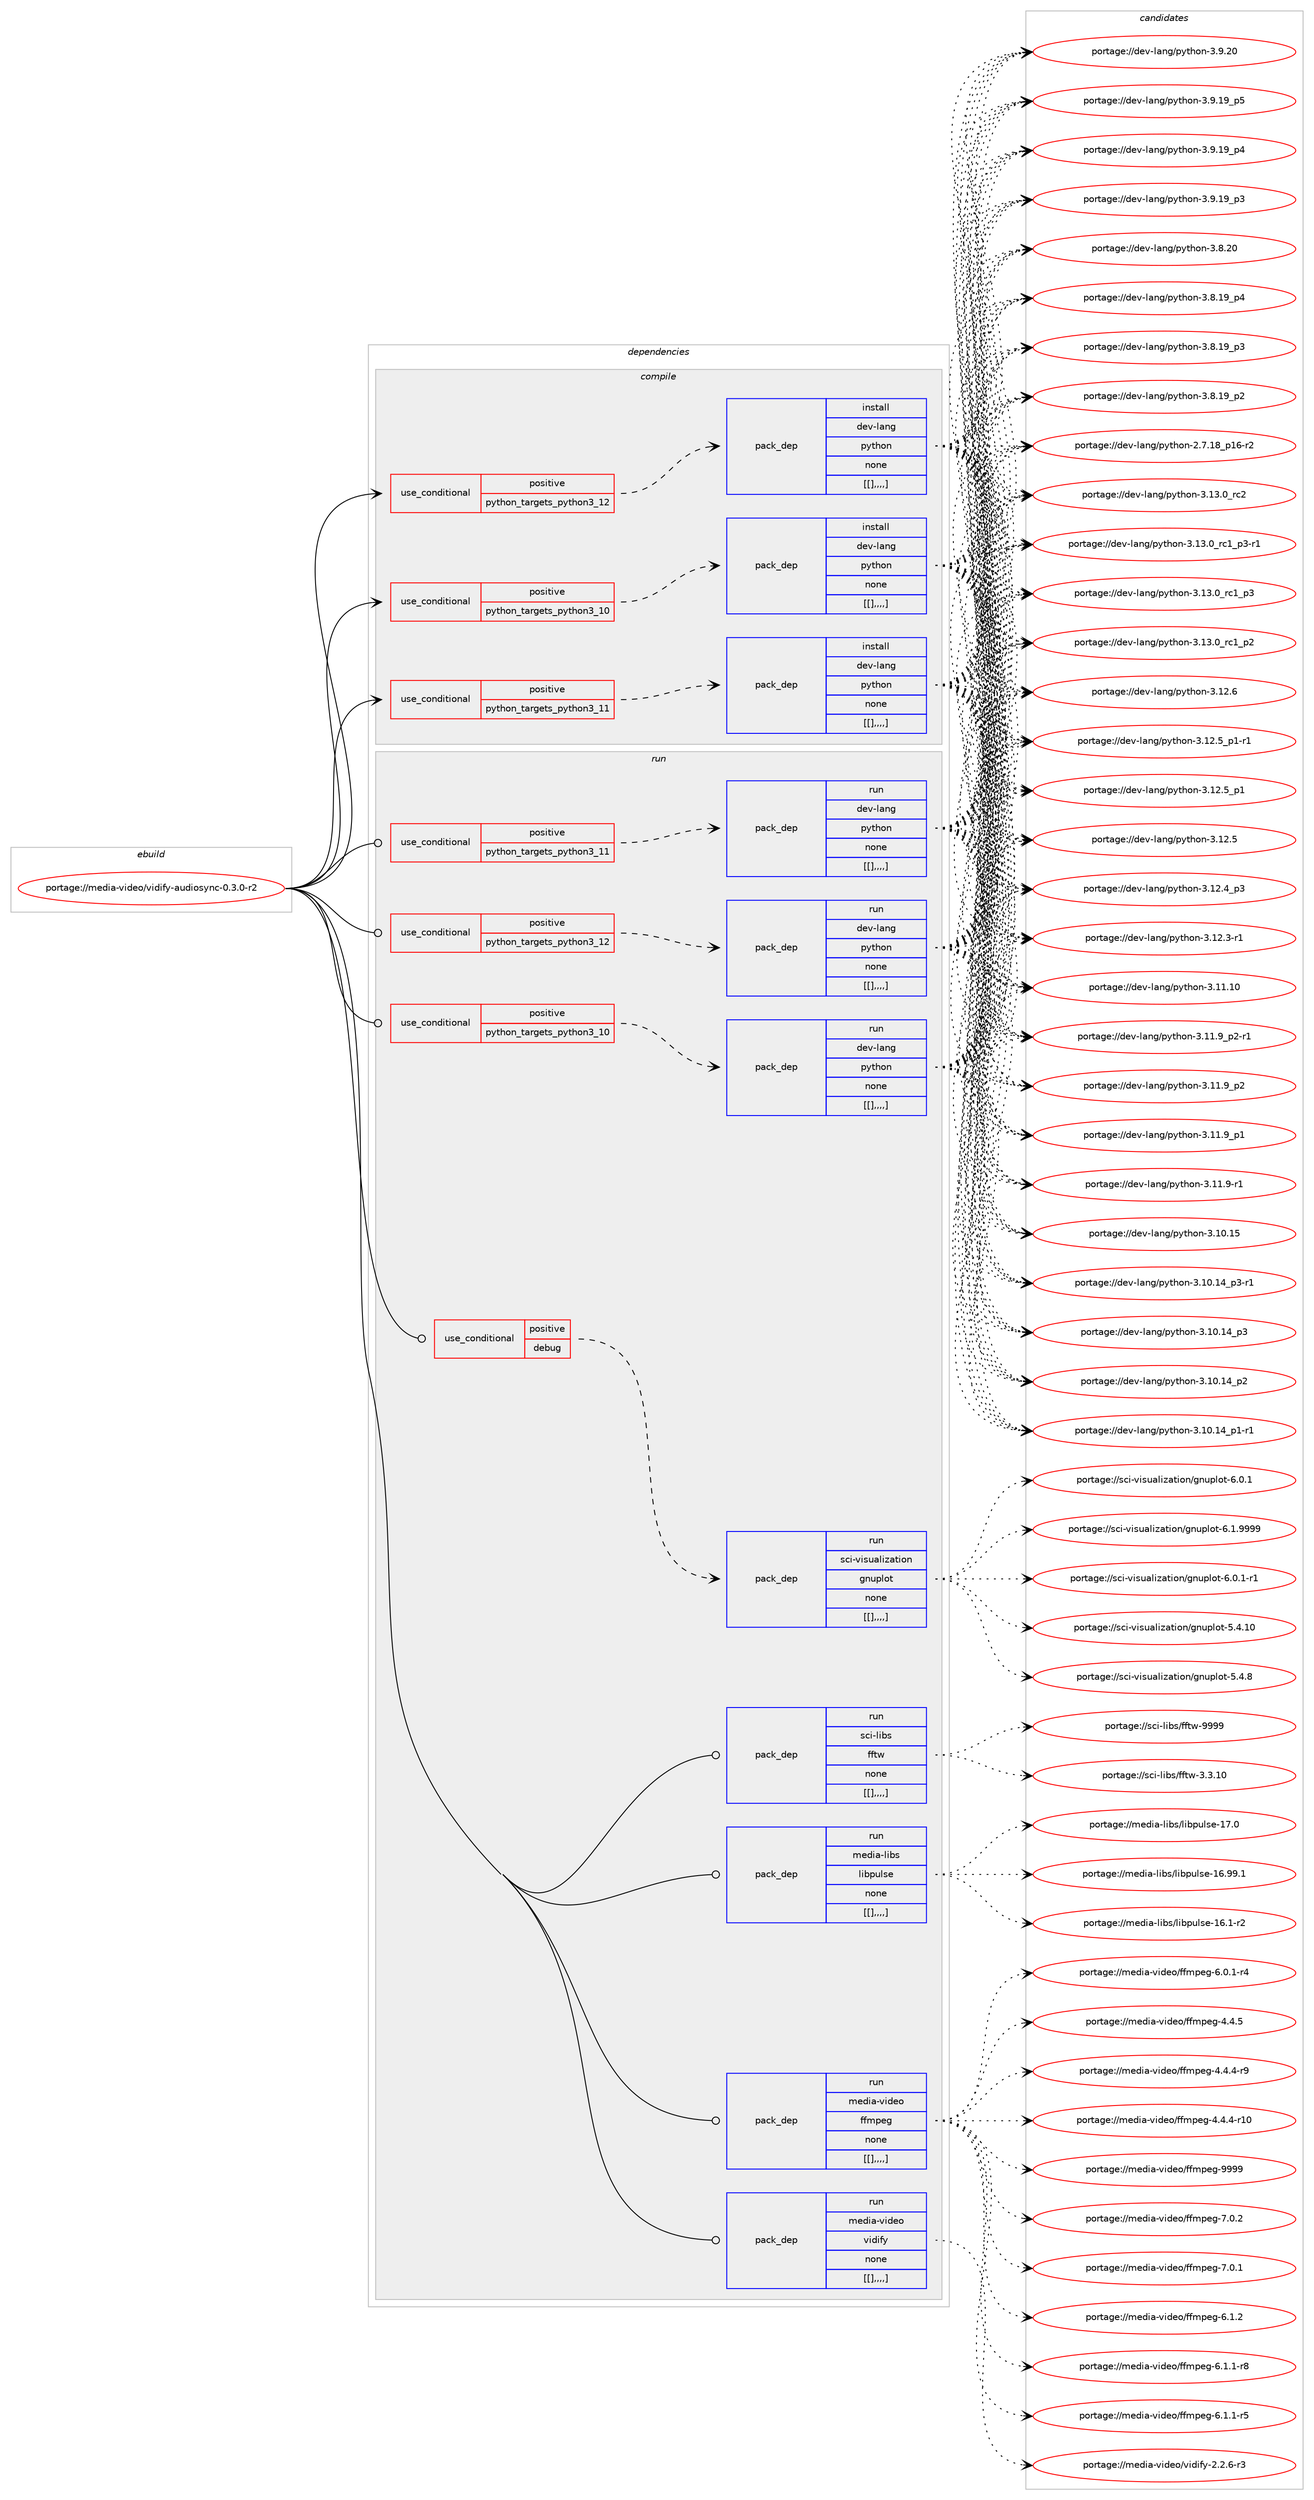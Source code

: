 digraph prolog {

# *************
# Graph options
# *************

newrank=true;
concentrate=true;
compound=true;
graph [rankdir=LR,fontname=Helvetica,fontsize=10,ranksep=1.5];#, ranksep=2.5, nodesep=0.2];
edge  [arrowhead=vee];
node  [fontname=Helvetica,fontsize=10];

# **********
# The ebuild
# **********

subgraph cluster_leftcol {
color=gray;
label=<<i>ebuild</i>>;
id [label="portage://media-video/vidify-audiosync-0.3.0-r2", color=red, width=4, href="../media-video/vidify-audiosync-0.3.0-r2.svg"];
}

# ****************
# The dependencies
# ****************

subgraph cluster_midcol {
color=gray;
label=<<i>dependencies</i>>;
subgraph cluster_compile {
fillcolor="#eeeeee";
style=filled;
label=<<i>compile</i>>;
subgraph cond90355 {
dependency352653 [label=<<TABLE BORDER="0" CELLBORDER="1" CELLSPACING="0" CELLPADDING="4"><TR><TD ROWSPAN="3" CELLPADDING="10">use_conditional</TD></TR><TR><TD>positive</TD></TR><TR><TD>python_targets_python3_10</TD></TR></TABLE>>, shape=none, color=red];
subgraph pack259598 {
dependency352654 [label=<<TABLE BORDER="0" CELLBORDER="1" CELLSPACING="0" CELLPADDING="4" WIDTH="220"><TR><TD ROWSPAN="6" CELLPADDING="30">pack_dep</TD></TR><TR><TD WIDTH="110">install</TD></TR><TR><TD>dev-lang</TD></TR><TR><TD>python</TD></TR><TR><TD>none</TD></TR><TR><TD>[[],,,,]</TD></TR></TABLE>>, shape=none, color=blue];
}
dependency352653:e -> dependency352654:w [weight=20,style="dashed",arrowhead="vee"];
}
id:e -> dependency352653:w [weight=20,style="solid",arrowhead="vee"];
subgraph cond90356 {
dependency352655 [label=<<TABLE BORDER="0" CELLBORDER="1" CELLSPACING="0" CELLPADDING="4"><TR><TD ROWSPAN="3" CELLPADDING="10">use_conditional</TD></TR><TR><TD>positive</TD></TR><TR><TD>python_targets_python3_11</TD></TR></TABLE>>, shape=none, color=red];
subgraph pack259599 {
dependency352656 [label=<<TABLE BORDER="0" CELLBORDER="1" CELLSPACING="0" CELLPADDING="4" WIDTH="220"><TR><TD ROWSPAN="6" CELLPADDING="30">pack_dep</TD></TR><TR><TD WIDTH="110">install</TD></TR><TR><TD>dev-lang</TD></TR><TR><TD>python</TD></TR><TR><TD>none</TD></TR><TR><TD>[[],,,,]</TD></TR></TABLE>>, shape=none, color=blue];
}
dependency352655:e -> dependency352656:w [weight=20,style="dashed",arrowhead="vee"];
}
id:e -> dependency352655:w [weight=20,style="solid",arrowhead="vee"];
subgraph cond90357 {
dependency352657 [label=<<TABLE BORDER="0" CELLBORDER="1" CELLSPACING="0" CELLPADDING="4"><TR><TD ROWSPAN="3" CELLPADDING="10">use_conditional</TD></TR><TR><TD>positive</TD></TR><TR><TD>python_targets_python3_12</TD></TR></TABLE>>, shape=none, color=red];
subgraph pack259600 {
dependency352658 [label=<<TABLE BORDER="0" CELLBORDER="1" CELLSPACING="0" CELLPADDING="4" WIDTH="220"><TR><TD ROWSPAN="6" CELLPADDING="30">pack_dep</TD></TR><TR><TD WIDTH="110">install</TD></TR><TR><TD>dev-lang</TD></TR><TR><TD>python</TD></TR><TR><TD>none</TD></TR><TR><TD>[[],,,,]</TD></TR></TABLE>>, shape=none, color=blue];
}
dependency352657:e -> dependency352658:w [weight=20,style="dashed",arrowhead="vee"];
}
id:e -> dependency352657:w [weight=20,style="solid",arrowhead="vee"];
}
subgraph cluster_compileandrun {
fillcolor="#eeeeee";
style=filled;
label=<<i>compile and run</i>>;
}
subgraph cluster_run {
fillcolor="#eeeeee";
style=filled;
label=<<i>run</i>>;
subgraph cond90358 {
dependency352659 [label=<<TABLE BORDER="0" CELLBORDER="1" CELLSPACING="0" CELLPADDING="4"><TR><TD ROWSPAN="3" CELLPADDING="10">use_conditional</TD></TR><TR><TD>positive</TD></TR><TR><TD>debug</TD></TR></TABLE>>, shape=none, color=red];
subgraph pack259601 {
dependency352660 [label=<<TABLE BORDER="0" CELLBORDER="1" CELLSPACING="0" CELLPADDING="4" WIDTH="220"><TR><TD ROWSPAN="6" CELLPADDING="30">pack_dep</TD></TR><TR><TD WIDTH="110">run</TD></TR><TR><TD>sci-visualization</TD></TR><TR><TD>gnuplot</TD></TR><TR><TD>none</TD></TR><TR><TD>[[],,,,]</TD></TR></TABLE>>, shape=none, color=blue];
}
dependency352659:e -> dependency352660:w [weight=20,style="dashed",arrowhead="vee"];
}
id:e -> dependency352659:w [weight=20,style="solid",arrowhead="odot"];
subgraph cond90359 {
dependency352661 [label=<<TABLE BORDER="0" CELLBORDER="1" CELLSPACING="0" CELLPADDING="4"><TR><TD ROWSPAN="3" CELLPADDING="10">use_conditional</TD></TR><TR><TD>positive</TD></TR><TR><TD>python_targets_python3_10</TD></TR></TABLE>>, shape=none, color=red];
subgraph pack259602 {
dependency352662 [label=<<TABLE BORDER="0" CELLBORDER="1" CELLSPACING="0" CELLPADDING="4" WIDTH="220"><TR><TD ROWSPAN="6" CELLPADDING="30">pack_dep</TD></TR><TR><TD WIDTH="110">run</TD></TR><TR><TD>dev-lang</TD></TR><TR><TD>python</TD></TR><TR><TD>none</TD></TR><TR><TD>[[],,,,]</TD></TR></TABLE>>, shape=none, color=blue];
}
dependency352661:e -> dependency352662:w [weight=20,style="dashed",arrowhead="vee"];
}
id:e -> dependency352661:w [weight=20,style="solid",arrowhead="odot"];
subgraph cond90360 {
dependency352663 [label=<<TABLE BORDER="0" CELLBORDER="1" CELLSPACING="0" CELLPADDING="4"><TR><TD ROWSPAN="3" CELLPADDING="10">use_conditional</TD></TR><TR><TD>positive</TD></TR><TR><TD>python_targets_python3_11</TD></TR></TABLE>>, shape=none, color=red];
subgraph pack259603 {
dependency352664 [label=<<TABLE BORDER="0" CELLBORDER="1" CELLSPACING="0" CELLPADDING="4" WIDTH="220"><TR><TD ROWSPAN="6" CELLPADDING="30">pack_dep</TD></TR><TR><TD WIDTH="110">run</TD></TR><TR><TD>dev-lang</TD></TR><TR><TD>python</TD></TR><TR><TD>none</TD></TR><TR><TD>[[],,,,]</TD></TR></TABLE>>, shape=none, color=blue];
}
dependency352663:e -> dependency352664:w [weight=20,style="dashed",arrowhead="vee"];
}
id:e -> dependency352663:w [weight=20,style="solid",arrowhead="odot"];
subgraph cond90361 {
dependency352665 [label=<<TABLE BORDER="0" CELLBORDER="1" CELLSPACING="0" CELLPADDING="4"><TR><TD ROWSPAN="3" CELLPADDING="10">use_conditional</TD></TR><TR><TD>positive</TD></TR><TR><TD>python_targets_python3_12</TD></TR></TABLE>>, shape=none, color=red];
subgraph pack259604 {
dependency352666 [label=<<TABLE BORDER="0" CELLBORDER="1" CELLSPACING="0" CELLPADDING="4" WIDTH="220"><TR><TD ROWSPAN="6" CELLPADDING="30">pack_dep</TD></TR><TR><TD WIDTH="110">run</TD></TR><TR><TD>dev-lang</TD></TR><TR><TD>python</TD></TR><TR><TD>none</TD></TR><TR><TD>[[],,,,]</TD></TR></TABLE>>, shape=none, color=blue];
}
dependency352665:e -> dependency352666:w [weight=20,style="dashed",arrowhead="vee"];
}
id:e -> dependency352665:w [weight=20,style="solid",arrowhead="odot"];
subgraph pack259605 {
dependency352667 [label=<<TABLE BORDER="0" CELLBORDER="1" CELLSPACING="0" CELLPADDING="4" WIDTH="220"><TR><TD ROWSPAN="6" CELLPADDING="30">pack_dep</TD></TR><TR><TD WIDTH="110">run</TD></TR><TR><TD>media-libs</TD></TR><TR><TD>libpulse</TD></TR><TR><TD>none</TD></TR><TR><TD>[[],,,,]</TD></TR></TABLE>>, shape=none, color=blue];
}
id:e -> dependency352667:w [weight=20,style="solid",arrowhead="odot"];
subgraph pack259606 {
dependency352668 [label=<<TABLE BORDER="0" CELLBORDER="1" CELLSPACING="0" CELLPADDING="4" WIDTH="220"><TR><TD ROWSPAN="6" CELLPADDING="30">pack_dep</TD></TR><TR><TD WIDTH="110">run</TD></TR><TR><TD>media-video</TD></TR><TR><TD>ffmpeg</TD></TR><TR><TD>none</TD></TR><TR><TD>[[],,,,]</TD></TR></TABLE>>, shape=none, color=blue];
}
id:e -> dependency352668:w [weight=20,style="solid",arrowhead="odot"];
subgraph pack259607 {
dependency352669 [label=<<TABLE BORDER="0" CELLBORDER="1" CELLSPACING="0" CELLPADDING="4" WIDTH="220"><TR><TD ROWSPAN="6" CELLPADDING="30">pack_dep</TD></TR><TR><TD WIDTH="110">run</TD></TR><TR><TD>media-video</TD></TR><TR><TD>vidify</TD></TR><TR><TD>none</TD></TR><TR><TD>[[],,,,]</TD></TR></TABLE>>, shape=none, color=blue];
}
id:e -> dependency352669:w [weight=20,style="solid",arrowhead="odot"];
subgraph pack259608 {
dependency352670 [label=<<TABLE BORDER="0" CELLBORDER="1" CELLSPACING="0" CELLPADDING="4" WIDTH="220"><TR><TD ROWSPAN="6" CELLPADDING="30">pack_dep</TD></TR><TR><TD WIDTH="110">run</TD></TR><TR><TD>sci-libs</TD></TR><TR><TD>fftw</TD></TR><TR><TD>none</TD></TR><TR><TD>[[],,,,]</TD></TR></TABLE>>, shape=none, color=blue];
}
id:e -> dependency352670:w [weight=20,style="solid",arrowhead="odot"];
}
}

# **************
# The candidates
# **************

subgraph cluster_choices {
rank=same;
color=gray;
label=<<i>candidates</i>>;

subgraph choice259598 {
color=black;
nodesep=1;
choice10010111845108971101034711212111610411111045514649514648951149950 [label="portage://dev-lang/python-3.13.0_rc2", color=red, width=4,href="../dev-lang/python-3.13.0_rc2.svg"];
choice1001011184510897110103471121211161041111104551464951464895114994995112514511449 [label="portage://dev-lang/python-3.13.0_rc1_p3-r1", color=red, width=4,href="../dev-lang/python-3.13.0_rc1_p3-r1.svg"];
choice100101118451089711010347112121116104111110455146495146489511499499511251 [label="portage://dev-lang/python-3.13.0_rc1_p3", color=red, width=4,href="../dev-lang/python-3.13.0_rc1_p3.svg"];
choice100101118451089711010347112121116104111110455146495146489511499499511250 [label="portage://dev-lang/python-3.13.0_rc1_p2", color=red, width=4,href="../dev-lang/python-3.13.0_rc1_p2.svg"];
choice10010111845108971101034711212111610411111045514649504654 [label="portage://dev-lang/python-3.12.6", color=red, width=4,href="../dev-lang/python-3.12.6.svg"];
choice1001011184510897110103471121211161041111104551464950465395112494511449 [label="portage://dev-lang/python-3.12.5_p1-r1", color=red, width=4,href="../dev-lang/python-3.12.5_p1-r1.svg"];
choice100101118451089711010347112121116104111110455146495046539511249 [label="portage://dev-lang/python-3.12.5_p1", color=red, width=4,href="../dev-lang/python-3.12.5_p1.svg"];
choice10010111845108971101034711212111610411111045514649504653 [label="portage://dev-lang/python-3.12.5", color=red, width=4,href="../dev-lang/python-3.12.5.svg"];
choice100101118451089711010347112121116104111110455146495046529511251 [label="portage://dev-lang/python-3.12.4_p3", color=red, width=4,href="../dev-lang/python-3.12.4_p3.svg"];
choice100101118451089711010347112121116104111110455146495046514511449 [label="portage://dev-lang/python-3.12.3-r1", color=red, width=4,href="../dev-lang/python-3.12.3-r1.svg"];
choice1001011184510897110103471121211161041111104551464949464948 [label="portage://dev-lang/python-3.11.10", color=red, width=4,href="../dev-lang/python-3.11.10.svg"];
choice1001011184510897110103471121211161041111104551464949465795112504511449 [label="portage://dev-lang/python-3.11.9_p2-r1", color=red, width=4,href="../dev-lang/python-3.11.9_p2-r1.svg"];
choice100101118451089711010347112121116104111110455146494946579511250 [label="portage://dev-lang/python-3.11.9_p2", color=red, width=4,href="../dev-lang/python-3.11.9_p2.svg"];
choice100101118451089711010347112121116104111110455146494946579511249 [label="portage://dev-lang/python-3.11.9_p1", color=red, width=4,href="../dev-lang/python-3.11.9_p1.svg"];
choice100101118451089711010347112121116104111110455146494946574511449 [label="portage://dev-lang/python-3.11.9-r1", color=red, width=4,href="../dev-lang/python-3.11.9-r1.svg"];
choice1001011184510897110103471121211161041111104551464948464953 [label="portage://dev-lang/python-3.10.15", color=red, width=4,href="../dev-lang/python-3.10.15.svg"];
choice100101118451089711010347112121116104111110455146494846495295112514511449 [label="portage://dev-lang/python-3.10.14_p3-r1", color=red, width=4,href="../dev-lang/python-3.10.14_p3-r1.svg"];
choice10010111845108971101034711212111610411111045514649484649529511251 [label="portage://dev-lang/python-3.10.14_p3", color=red, width=4,href="../dev-lang/python-3.10.14_p3.svg"];
choice10010111845108971101034711212111610411111045514649484649529511250 [label="portage://dev-lang/python-3.10.14_p2", color=red, width=4,href="../dev-lang/python-3.10.14_p2.svg"];
choice100101118451089711010347112121116104111110455146494846495295112494511449 [label="portage://dev-lang/python-3.10.14_p1-r1", color=red, width=4,href="../dev-lang/python-3.10.14_p1-r1.svg"];
choice10010111845108971101034711212111610411111045514657465048 [label="portage://dev-lang/python-3.9.20", color=red, width=4,href="../dev-lang/python-3.9.20.svg"];
choice100101118451089711010347112121116104111110455146574649579511253 [label="portage://dev-lang/python-3.9.19_p5", color=red, width=4,href="../dev-lang/python-3.9.19_p5.svg"];
choice100101118451089711010347112121116104111110455146574649579511252 [label="portage://dev-lang/python-3.9.19_p4", color=red, width=4,href="../dev-lang/python-3.9.19_p4.svg"];
choice100101118451089711010347112121116104111110455146574649579511251 [label="portage://dev-lang/python-3.9.19_p3", color=red, width=4,href="../dev-lang/python-3.9.19_p3.svg"];
choice10010111845108971101034711212111610411111045514656465048 [label="portage://dev-lang/python-3.8.20", color=red, width=4,href="../dev-lang/python-3.8.20.svg"];
choice100101118451089711010347112121116104111110455146564649579511252 [label="portage://dev-lang/python-3.8.19_p4", color=red, width=4,href="../dev-lang/python-3.8.19_p4.svg"];
choice100101118451089711010347112121116104111110455146564649579511251 [label="portage://dev-lang/python-3.8.19_p3", color=red, width=4,href="../dev-lang/python-3.8.19_p3.svg"];
choice100101118451089711010347112121116104111110455146564649579511250 [label="portage://dev-lang/python-3.8.19_p2", color=red, width=4,href="../dev-lang/python-3.8.19_p2.svg"];
choice100101118451089711010347112121116104111110455046554649569511249544511450 [label="portage://dev-lang/python-2.7.18_p16-r2", color=red, width=4,href="../dev-lang/python-2.7.18_p16-r2.svg"];
dependency352654:e -> choice10010111845108971101034711212111610411111045514649514648951149950:w [style=dotted,weight="100"];
dependency352654:e -> choice1001011184510897110103471121211161041111104551464951464895114994995112514511449:w [style=dotted,weight="100"];
dependency352654:e -> choice100101118451089711010347112121116104111110455146495146489511499499511251:w [style=dotted,weight="100"];
dependency352654:e -> choice100101118451089711010347112121116104111110455146495146489511499499511250:w [style=dotted,weight="100"];
dependency352654:e -> choice10010111845108971101034711212111610411111045514649504654:w [style=dotted,weight="100"];
dependency352654:e -> choice1001011184510897110103471121211161041111104551464950465395112494511449:w [style=dotted,weight="100"];
dependency352654:e -> choice100101118451089711010347112121116104111110455146495046539511249:w [style=dotted,weight="100"];
dependency352654:e -> choice10010111845108971101034711212111610411111045514649504653:w [style=dotted,weight="100"];
dependency352654:e -> choice100101118451089711010347112121116104111110455146495046529511251:w [style=dotted,weight="100"];
dependency352654:e -> choice100101118451089711010347112121116104111110455146495046514511449:w [style=dotted,weight="100"];
dependency352654:e -> choice1001011184510897110103471121211161041111104551464949464948:w [style=dotted,weight="100"];
dependency352654:e -> choice1001011184510897110103471121211161041111104551464949465795112504511449:w [style=dotted,weight="100"];
dependency352654:e -> choice100101118451089711010347112121116104111110455146494946579511250:w [style=dotted,weight="100"];
dependency352654:e -> choice100101118451089711010347112121116104111110455146494946579511249:w [style=dotted,weight="100"];
dependency352654:e -> choice100101118451089711010347112121116104111110455146494946574511449:w [style=dotted,weight="100"];
dependency352654:e -> choice1001011184510897110103471121211161041111104551464948464953:w [style=dotted,weight="100"];
dependency352654:e -> choice100101118451089711010347112121116104111110455146494846495295112514511449:w [style=dotted,weight="100"];
dependency352654:e -> choice10010111845108971101034711212111610411111045514649484649529511251:w [style=dotted,weight="100"];
dependency352654:e -> choice10010111845108971101034711212111610411111045514649484649529511250:w [style=dotted,weight="100"];
dependency352654:e -> choice100101118451089711010347112121116104111110455146494846495295112494511449:w [style=dotted,weight="100"];
dependency352654:e -> choice10010111845108971101034711212111610411111045514657465048:w [style=dotted,weight="100"];
dependency352654:e -> choice100101118451089711010347112121116104111110455146574649579511253:w [style=dotted,weight="100"];
dependency352654:e -> choice100101118451089711010347112121116104111110455146574649579511252:w [style=dotted,weight="100"];
dependency352654:e -> choice100101118451089711010347112121116104111110455146574649579511251:w [style=dotted,weight="100"];
dependency352654:e -> choice10010111845108971101034711212111610411111045514656465048:w [style=dotted,weight="100"];
dependency352654:e -> choice100101118451089711010347112121116104111110455146564649579511252:w [style=dotted,weight="100"];
dependency352654:e -> choice100101118451089711010347112121116104111110455146564649579511251:w [style=dotted,weight="100"];
dependency352654:e -> choice100101118451089711010347112121116104111110455146564649579511250:w [style=dotted,weight="100"];
dependency352654:e -> choice100101118451089711010347112121116104111110455046554649569511249544511450:w [style=dotted,weight="100"];
}
subgraph choice259599 {
color=black;
nodesep=1;
choice10010111845108971101034711212111610411111045514649514648951149950 [label="portage://dev-lang/python-3.13.0_rc2", color=red, width=4,href="../dev-lang/python-3.13.0_rc2.svg"];
choice1001011184510897110103471121211161041111104551464951464895114994995112514511449 [label="portage://dev-lang/python-3.13.0_rc1_p3-r1", color=red, width=4,href="../dev-lang/python-3.13.0_rc1_p3-r1.svg"];
choice100101118451089711010347112121116104111110455146495146489511499499511251 [label="portage://dev-lang/python-3.13.0_rc1_p3", color=red, width=4,href="../dev-lang/python-3.13.0_rc1_p3.svg"];
choice100101118451089711010347112121116104111110455146495146489511499499511250 [label="portage://dev-lang/python-3.13.0_rc1_p2", color=red, width=4,href="../dev-lang/python-3.13.0_rc1_p2.svg"];
choice10010111845108971101034711212111610411111045514649504654 [label="portage://dev-lang/python-3.12.6", color=red, width=4,href="../dev-lang/python-3.12.6.svg"];
choice1001011184510897110103471121211161041111104551464950465395112494511449 [label="portage://dev-lang/python-3.12.5_p1-r1", color=red, width=4,href="../dev-lang/python-3.12.5_p1-r1.svg"];
choice100101118451089711010347112121116104111110455146495046539511249 [label="portage://dev-lang/python-3.12.5_p1", color=red, width=4,href="../dev-lang/python-3.12.5_p1.svg"];
choice10010111845108971101034711212111610411111045514649504653 [label="portage://dev-lang/python-3.12.5", color=red, width=4,href="../dev-lang/python-3.12.5.svg"];
choice100101118451089711010347112121116104111110455146495046529511251 [label="portage://dev-lang/python-3.12.4_p3", color=red, width=4,href="../dev-lang/python-3.12.4_p3.svg"];
choice100101118451089711010347112121116104111110455146495046514511449 [label="portage://dev-lang/python-3.12.3-r1", color=red, width=4,href="../dev-lang/python-3.12.3-r1.svg"];
choice1001011184510897110103471121211161041111104551464949464948 [label="portage://dev-lang/python-3.11.10", color=red, width=4,href="../dev-lang/python-3.11.10.svg"];
choice1001011184510897110103471121211161041111104551464949465795112504511449 [label="portage://dev-lang/python-3.11.9_p2-r1", color=red, width=4,href="../dev-lang/python-3.11.9_p2-r1.svg"];
choice100101118451089711010347112121116104111110455146494946579511250 [label="portage://dev-lang/python-3.11.9_p2", color=red, width=4,href="../dev-lang/python-3.11.9_p2.svg"];
choice100101118451089711010347112121116104111110455146494946579511249 [label="portage://dev-lang/python-3.11.9_p1", color=red, width=4,href="../dev-lang/python-3.11.9_p1.svg"];
choice100101118451089711010347112121116104111110455146494946574511449 [label="portage://dev-lang/python-3.11.9-r1", color=red, width=4,href="../dev-lang/python-3.11.9-r1.svg"];
choice1001011184510897110103471121211161041111104551464948464953 [label="portage://dev-lang/python-3.10.15", color=red, width=4,href="../dev-lang/python-3.10.15.svg"];
choice100101118451089711010347112121116104111110455146494846495295112514511449 [label="portage://dev-lang/python-3.10.14_p3-r1", color=red, width=4,href="../dev-lang/python-3.10.14_p3-r1.svg"];
choice10010111845108971101034711212111610411111045514649484649529511251 [label="portage://dev-lang/python-3.10.14_p3", color=red, width=4,href="../dev-lang/python-3.10.14_p3.svg"];
choice10010111845108971101034711212111610411111045514649484649529511250 [label="portage://dev-lang/python-3.10.14_p2", color=red, width=4,href="../dev-lang/python-3.10.14_p2.svg"];
choice100101118451089711010347112121116104111110455146494846495295112494511449 [label="portage://dev-lang/python-3.10.14_p1-r1", color=red, width=4,href="../dev-lang/python-3.10.14_p1-r1.svg"];
choice10010111845108971101034711212111610411111045514657465048 [label="portage://dev-lang/python-3.9.20", color=red, width=4,href="../dev-lang/python-3.9.20.svg"];
choice100101118451089711010347112121116104111110455146574649579511253 [label="portage://dev-lang/python-3.9.19_p5", color=red, width=4,href="../dev-lang/python-3.9.19_p5.svg"];
choice100101118451089711010347112121116104111110455146574649579511252 [label="portage://dev-lang/python-3.9.19_p4", color=red, width=4,href="../dev-lang/python-3.9.19_p4.svg"];
choice100101118451089711010347112121116104111110455146574649579511251 [label="portage://dev-lang/python-3.9.19_p3", color=red, width=4,href="../dev-lang/python-3.9.19_p3.svg"];
choice10010111845108971101034711212111610411111045514656465048 [label="portage://dev-lang/python-3.8.20", color=red, width=4,href="../dev-lang/python-3.8.20.svg"];
choice100101118451089711010347112121116104111110455146564649579511252 [label="portage://dev-lang/python-3.8.19_p4", color=red, width=4,href="../dev-lang/python-3.8.19_p4.svg"];
choice100101118451089711010347112121116104111110455146564649579511251 [label="portage://dev-lang/python-3.8.19_p3", color=red, width=4,href="../dev-lang/python-3.8.19_p3.svg"];
choice100101118451089711010347112121116104111110455146564649579511250 [label="portage://dev-lang/python-3.8.19_p2", color=red, width=4,href="../dev-lang/python-3.8.19_p2.svg"];
choice100101118451089711010347112121116104111110455046554649569511249544511450 [label="portage://dev-lang/python-2.7.18_p16-r2", color=red, width=4,href="../dev-lang/python-2.7.18_p16-r2.svg"];
dependency352656:e -> choice10010111845108971101034711212111610411111045514649514648951149950:w [style=dotted,weight="100"];
dependency352656:e -> choice1001011184510897110103471121211161041111104551464951464895114994995112514511449:w [style=dotted,weight="100"];
dependency352656:e -> choice100101118451089711010347112121116104111110455146495146489511499499511251:w [style=dotted,weight="100"];
dependency352656:e -> choice100101118451089711010347112121116104111110455146495146489511499499511250:w [style=dotted,weight="100"];
dependency352656:e -> choice10010111845108971101034711212111610411111045514649504654:w [style=dotted,weight="100"];
dependency352656:e -> choice1001011184510897110103471121211161041111104551464950465395112494511449:w [style=dotted,weight="100"];
dependency352656:e -> choice100101118451089711010347112121116104111110455146495046539511249:w [style=dotted,weight="100"];
dependency352656:e -> choice10010111845108971101034711212111610411111045514649504653:w [style=dotted,weight="100"];
dependency352656:e -> choice100101118451089711010347112121116104111110455146495046529511251:w [style=dotted,weight="100"];
dependency352656:e -> choice100101118451089711010347112121116104111110455146495046514511449:w [style=dotted,weight="100"];
dependency352656:e -> choice1001011184510897110103471121211161041111104551464949464948:w [style=dotted,weight="100"];
dependency352656:e -> choice1001011184510897110103471121211161041111104551464949465795112504511449:w [style=dotted,weight="100"];
dependency352656:e -> choice100101118451089711010347112121116104111110455146494946579511250:w [style=dotted,weight="100"];
dependency352656:e -> choice100101118451089711010347112121116104111110455146494946579511249:w [style=dotted,weight="100"];
dependency352656:e -> choice100101118451089711010347112121116104111110455146494946574511449:w [style=dotted,weight="100"];
dependency352656:e -> choice1001011184510897110103471121211161041111104551464948464953:w [style=dotted,weight="100"];
dependency352656:e -> choice100101118451089711010347112121116104111110455146494846495295112514511449:w [style=dotted,weight="100"];
dependency352656:e -> choice10010111845108971101034711212111610411111045514649484649529511251:w [style=dotted,weight="100"];
dependency352656:e -> choice10010111845108971101034711212111610411111045514649484649529511250:w [style=dotted,weight="100"];
dependency352656:e -> choice100101118451089711010347112121116104111110455146494846495295112494511449:w [style=dotted,weight="100"];
dependency352656:e -> choice10010111845108971101034711212111610411111045514657465048:w [style=dotted,weight="100"];
dependency352656:e -> choice100101118451089711010347112121116104111110455146574649579511253:w [style=dotted,weight="100"];
dependency352656:e -> choice100101118451089711010347112121116104111110455146574649579511252:w [style=dotted,weight="100"];
dependency352656:e -> choice100101118451089711010347112121116104111110455146574649579511251:w [style=dotted,weight="100"];
dependency352656:e -> choice10010111845108971101034711212111610411111045514656465048:w [style=dotted,weight="100"];
dependency352656:e -> choice100101118451089711010347112121116104111110455146564649579511252:w [style=dotted,weight="100"];
dependency352656:e -> choice100101118451089711010347112121116104111110455146564649579511251:w [style=dotted,weight="100"];
dependency352656:e -> choice100101118451089711010347112121116104111110455146564649579511250:w [style=dotted,weight="100"];
dependency352656:e -> choice100101118451089711010347112121116104111110455046554649569511249544511450:w [style=dotted,weight="100"];
}
subgraph choice259600 {
color=black;
nodesep=1;
choice10010111845108971101034711212111610411111045514649514648951149950 [label="portage://dev-lang/python-3.13.0_rc2", color=red, width=4,href="../dev-lang/python-3.13.0_rc2.svg"];
choice1001011184510897110103471121211161041111104551464951464895114994995112514511449 [label="portage://dev-lang/python-3.13.0_rc1_p3-r1", color=red, width=4,href="../dev-lang/python-3.13.0_rc1_p3-r1.svg"];
choice100101118451089711010347112121116104111110455146495146489511499499511251 [label="portage://dev-lang/python-3.13.0_rc1_p3", color=red, width=4,href="../dev-lang/python-3.13.0_rc1_p3.svg"];
choice100101118451089711010347112121116104111110455146495146489511499499511250 [label="portage://dev-lang/python-3.13.0_rc1_p2", color=red, width=4,href="../dev-lang/python-3.13.0_rc1_p2.svg"];
choice10010111845108971101034711212111610411111045514649504654 [label="portage://dev-lang/python-3.12.6", color=red, width=4,href="../dev-lang/python-3.12.6.svg"];
choice1001011184510897110103471121211161041111104551464950465395112494511449 [label="portage://dev-lang/python-3.12.5_p1-r1", color=red, width=4,href="../dev-lang/python-3.12.5_p1-r1.svg"];
choice100101118451089711010347112121116104111110455146495046539511249 [label="portage://dev-lang/python-3.12.5_p1", color=red, width=4,href="../dev-lang/python-3.12.5_p1.svg"];
choice10010111845108971101034711212111610411111045514649504653 [label="portage://dev-lang/python-3.12.5", color=red, width=4,href="../dev-lang/python-3.12.5.svg"];
choice100101118451089711010347112121116104111110455146495046529511251 [label="portage://dev-lang/python-3.12.4_p3", color=red, width=4,href="../dev-lang/python-3.12.4_p3.svg"];
choice100101118451089711010347112121116104111110455146495046514511449 [label="portage://dev-lang/python-3.12.3-r1", color=red, width=4,href="../dev-lang/python-3.12.3-r1.svg"];
choice1001011184510897110103471121211161041111104551464949464948 [label="portage://dev-lang/python-3.11.10", color=red, width=4,href="../dev-lang/python-3.11.10.svg"];
choice1001011184510897110103471121211161041111104551464949465795112504511449 [label="portage://dev-lang/python-3.11.9_p2-r1", color=red, width=4,href="../dev-lang/python-3.11.9_p2-r1.svg"];
choice100101118451089711010347112121116104111110455146494946579511250 [label="portage://dev-lang/python-3.11.9_p2", color=red, width=4,href="../dev-lang/python-3.11.9_p2.svg"];
choice100101118451089711010347112121116104111110455146494946579511249 [label="portage://dev-lang/python-3.11.9_p1", color=red, width=4,href="../dev-lang/python-3.11.9_p1.svg"];
choice100101118451089711010347112121116104111110455146494946574511449 [label="portage://dev-lang/python-3.11.9-r1", color=red, width=4,href="../dev-lang/python-3.11.9-r1.svg"];
choice1001011184510897110103471121211161041111104551464948464953 [label="portage://dev-lang/python-3.10.15", color=red, width=4,href="../dev-lang/python-3.10.15.svg"];
choice100101118451089711010347112121116104111110455146494846495295112514511449 [label="portage://dev-lang/python-3.10.14_p3-r1", color=red, width=4,href="../dev-lang/python-3.10.14_p3-r1.svg"];
choice10010111845108971101034711212111610411111045514649484649529511251 [label="portage://dev-lang/python-3.10.14_p3", color=red, width=4,href="../dev-lang/python-3.10.14_p3.svg"];
choice10010111845108971101034711212111610411111045514649484649529511250 [label="portage://dev-lang/python-3.10.14_p2", color=red, width=4,href="../dev-lang/python-3.10.14_p2.svg"];
choice100101118451089711010347112121116104111110455146494846495295112494511449 [label="portage://dev-lang/python-3.10.14_p1-r1", color=red, width=4,href="../dev-lang/python-3.10.14_p1-r1.svg"];
choice10010111845108971101034711212111610411111045514657465048 [label="portage://dev-lang/python-3.9.20", color=red, width=4,href="../dev-lang/python-3.9.20.svg"];
choice100101118451089711010347112121116104111110455146574649579511253 [label="portage://dev-lang/python-3.9.19_p5", color=red, width=4,href="../dev-lang/python-3.9.19_p5.svg"];
choice100101118451089711010347112121116104111110455146574649579511252 [label="portage://dev-lang/python-3.9.19_p4", color=red, width=4,href="../dev-lang/python-3.9.19_p4.svg"];
choice100101118451089711010347112121116104111110455146574649579511251 [label="portage://dev-lang/python-3.9.19_p3", color=red, width=4,href="../dev-lang/python-3.9.19_p3.svg"];
choice10010111845108971101034711212111610411111045514656465048 [label="portage://dev-lang/python-3.8.20", color=red, width=4,href="../dev-lang/python-3.8.20.svg"];
choice100101118451089711010347112121116104111110455146564649579511252 [label="portage://dev-lang/python-3.8.19_p4", color=red, width=4,href="../dev-lang/python-3.8.19_p4.svg"];
choice100101118451089711010347112121116104111110455146564649579511251 [label="portage://dev-lang/python-3.8.19_p3", color=red, width=4,href="../dev-lang/python-3.8.19_p3.svg"];
choice100101118451089711010347112121116104111110455146564649579511250 [label="portage://dev-lang/python-3.8.19_p2", color=red, width=4,href="../dev-lang/python-3.8.19_p2.svg"];
choice100101118451089711010347112121116104111110455046554649569511249544511450 [label="portage://dev-lang/python-2.7.18_p16-r2", color=red, width=4,href="../dev-lang/python-2.7.18_p16-r2.svg"];
dependency352658:e -> choice10010111845108971101034711212111610411111045514649514648951149950:w [style=dotted,weight="100"];
dependency352658:e -> choice1001011184510897110103471121211161041111104551464951464895114994995112514511449:w [style=dotted,weight="100"];
dependency352658:e -> choice100101118451089711010347112121116104111110455146495146489511499499511251:w [style=dotted,weight="100"];
dependency352658:e -> choice100101118451089711010347112121116104111110455146495146489511499499511250:w [style=dotted,weight="100"];
dependency352658:e -> choice10010111845108971101034711212111610411111045514649504654:w [style=dotted,weight="100"];
dependency352658:e -> choice1001011184510897110103471121211161041111104551464950465395112494511449:w [style=dotted,weight="100"];
dependency352658:e -> choice100101118451089711010347112121116104111110455146495046539511249:w [style=dotted,weight="100"];
dependency352658:e -> choice10010111845108971101034711212111610411111045514649504653:w [style=dotted,weight="100"];
dependency352658:e -> choice100101118451089711010347112121116104111110455146495046529511251:w [style=dotted,weight="100"];
dependency352658:e -> choice100101118451089711010347112121116104111110455146495046514511449:w [style=dotted,weight="100"];
dependency352658:e -> choice1001011184510897110103471121211161041111104551464949464948:w [style=dotted,weight="100"];
dependency352658:e -> choice1001011184510897110103471121211161041111104551464949465795112504511449:w [style=dotted,weight="100"];
dependency352658:e -> choice100101118451089711010347112121116104111110455146494946579511250:w [style=dotted,weight="100"];
dependency352658:e -> choice100101118451089711010347112121116104111110455146494946579511249:w [style=dotted,weight="100"];
dependency352658:e -> choice100101118451089711010347112121116104111110455146494946574511449:w [style=dotted,weight="100"];
dependency352658:e -> choice1001011184510897110103471121211161041111104551464948464953:w [style=dotted,weight="100"];
dependency352658:e -> choice100101118451089711010347112121116104111110455146494846495295112514511449:w [style=dotted,weight="100"];
dependency352658:e -> choice10010111845108971101034711212111610411111045514649484649529511251:w [style=dotted,weight="100"];
dependency352658:e -> choice10010111845108971101034711212111610411111045514649484649529511250:w [style=dotted,weight="100"];
dependency352658:e -> choice100101118451089711010347112121116104111110455146494846495295112494511449:w [style=dotted,weight="100"];
dependency352658:e -> choice10010111845108971101034711212111610411111045514657465048:w [style=dotted,weight="100"];
dependency352658:e -> choice100101118451089711010347112121116104111110455146574649579511253:w [style=dotted,weight="100"];
dependency352658:e -> choice100101118451089711010347112121116104111110455146574649579511252:w [style=dotted,weight="100"];
dependency352658:e -> choice100101118451089711010347112121116104111110455146574649579511251:w [style=dotted,weight="100"];
dependency352658:e -> choice10010111845108971101034711212111610411111045514656465048:w [style=dotted,weight="100"];
dependency352658:e -> choice100101118451089711010347112121116104111110455146564649579511252:w [style=dotted,weight="100"];
dependency352658:e -> choice100101118451089711010347112121116104111110455146564649579511251:w [style=dotted,weight="100"];
dependency352658:e -> choice100101118451089711010347112121116104111110455146564649579511250:w [style=dotted,weight="100"];
dependency352658:e -> choice100101118451089711010347112121116104111110455046554649569511249544511450:w [style=dotted,weight="100"];
}
subgraph choice259601 {
color=black;
nodesep=1;
choice1159910545118105115117971081051229711610511111047103110117112108111116455446494657575757 [label="portage://sci-visualization/gnuplot-6.1.9999", color=red, width=4,href="../sci-visualization/gnuplot-6.1.9999.svg"];
choice11599105451181051151179710810512297116105111110471031101171121081111164554464846494511449 [label="portage://sci-visualization/gnuplot-6.0.1-r1", color=red, width=4,href="../sci-visualization/gnuplot-6.0.1-r1.svg"];
choice1159910545118105115117971081051229711610511111047103110117112108111116455446484649 [label="portage://sci-visualization/gnuplot-6.0.1", color=red, width=4,href="../sci-visualization/gnuplot-6.0.1.svg"];
choice115991054511810511511797108105122971161051111104710311011711210811111645534652464948 [label="portage://sci-visualization/gnuplot-5.4.10", color=red, width=4,href="../sci-visualization/gnuplot-5.4.10.svg"];
choice1159910545118105115117971081051229711610511111047103110117112108111116455346524656 [label="portage://sci-visualization/gnuplot-5.4.8", color=red, width=4,href="../sci-visualization/gnuplot-5.4.8.svg"];
dependency352660:e -> choice1159910545118105115117971081051229711610511111047103110117112108111116455446494657575757:w [style=dotted,weight="100"];
dependency352660:e -> choice11599105451181051151179710810512297116105111110471031101171121081111164554464846494511449:w [style=dotted,weight="100"];
dependency352660:e -> choice1159910545118105115117971081051229711610511111047103110117112108111116455446484649:w [style=dotted,weight="100"];
dependency352660:e -> choice115991054511810511511797108105122971161051111104710311011711210811111645534652464948:w [style=dotted,weight="100"];
dependency352660:e -> choice1159910545118105115117971081051229711610511111047103110117112108111116455346524656:w [style=dotted,weight="100"];
}
subgraph choice259602 {
color=black;
nodesep=1;
choice10010111845108971101034711212111610411111045514649514648951149950 [label="portage://dev-lang/python-3.13.0_rc2", color=red, width=4,href="../dev-lang/python-3.13.0_rc2.svg"];
choice1001011184510897110103471121211161041111104551464951464895114994995112514511449 [label="portage://dev-lang/python-3.13.0_rc1_p3-r1", color=red, width=4,href="../dev-lang/python-3.13.0_rc1_p3-r1.svg"];
choice100101118451089711010347112121116104111110455146495146489511499499511251 [label="portage://dev-lang/python-3.13.0_rc1_p3", color=red, width=4,href="../dev-lang/python-3.13.0_rc1_p3.svg"];
choice100101118451089711010347112121116104111110455146495146489511499499511250 [label="portage://dev-lang/python-3.13.0_rc1_p2", color=red, width=4,href="../dev-lang/python-3.13.0_rc1_p2.svg"];
choice10010111845108971101034711212111610411111045514649504654 [label="portage://dev-lang/python-3.12.6", color=red, width=4,href="../dev-lang/python-3.12.6.svg"];
choice1001011184510897110103471121211161041111104551464950465395112494511449 [label="portage://dev-lang/python-3.12.5_p1-r1", color=red, width=4,href="../dev-lang/python-3.12.5_p1-r1.svg"];
choice100101118451089711010347112121116104111110455146495046539511249 [label="portage://dev-lang/python-3.12.5_p1", color=red, width=4,href="../dev-lang/python-3.12.5_p1.svg"];
choice10010111845108971101034711212111610411111045514649504653 [label="portage://dev-lang/python-3.12.5", color=red, width=4,href="../dev-lang/python-3.12.5.svg"];
choice100101118451089711010347112121116104111110455146495046529511251 [label="portage://dev-lang/python-3.12.4_p3", color=red, width=4,href="../dev-lang/python-3.12.4_p3.svg"];
choice100101118451089711010347112121116104111110455146495046514511449 [label="portage://dev-lang/python-3.12.3-r1", color=red, width=4,href="../dev-lang/python-3.12.3-r1.svg"];
choice1001011184510897110103471121211161041111104551464949464948 [label="portage://dev-lang/python-3.11.10", color=red, width=4,href="../dev-lang/python-3.11.10.svg"];
choice1001011184510897110103471121211161041111104551464949465795112504511449 [label="portage://dev-lang/python-3.11.9_p2-r1", color=red, width=4,href="../dev-lang/python-3.11.9_p2-r1.svg"];
choice100101118451089711010347112121116104111110455146494946579511250 [label="portage://dev-lang/python-3.11.9_p2", color=red, width=4,href="../dev-lang/python-3.11.9_p2.svg"];
choice100101118451089711010347112121116104111110455146494946579511249 [label="portage://dev-lang/python-3.11.9_p1", color=red, width=4,href="../dev-lang/python-3.11.9_p1.svg"];
choice100101118451089711010347112121116104111110455146494946574511449 [label="portage://dev-lang/python-3.11.9-r1", color=red, width=4,href="../dev-lang/python-3.11.9-r1.svg"];
choice1001011184510897110103471121211161041111104551464948464953 [label="portage://dev-lang/python-3.10.15", color=red, width=4,href="../dev-lang/python-3.10.15.svg"];
choice100101118451089711010347112121116104111110455146494846495295112514511449 [label="portage://dev-lang/python-3.10.14_p3-r1", color=red, width=4,href="../dev-lang/python-3.10.14_p3-r1.svg"];
choice10010111845108971101034711212111610411111045514649484649529511251 [label="portage://dev-lang/python-3.10.14_p3", color=red, width=4,href="../dev-lang/python-3.10.14_p3.svg"];
choice10010111845108971101034711212111610411111045514649484649529511250 [label="portage://dev-lang/python-3.10.14_p2", color=red, width=4,href="../dev-lang/python-3.10.14_p2.svg"];
choice100101118451089711010347112121116104111110455146494846495295112494511449 [label="portage://dev-lang/python-3.10.14_p1-r1", color=red, width=4,href="../dev-lang/python-3.10.14_p1-r1.svg"];
choice10010111845108971101034711212111610411111045514657465048 [label="portage://dev-lang/python-3.9.20", color=red, width=4,href="../dev-lang/python-3.9.20.svg"];
choice100101118451089711010347112121116104111110455146574649579511253 [label="portage://dev-lang/python-3.9.19_p5", color=red, width=4,href="../dev-lang/python-3.9.19_p5.svg"];
choice100101118451089711010347112121116104111110455146574649579511252 [label="portage://dev-lang/python-3.9.19_p4", color=red, width=4,href="../dev-lang/python-3.9.19_p4.svg"];
choice100101118451089711010347112121116104111110455146574649579511251 [label="portage://dev-lang/python-3.9.19_p3", color=red, width=4,href="../dev-lang/python-3.9.19_p3.svg"];
choice10010111845108971101034711212111610411111045514656465048 [label="portage://dev-lang/python-3.8.20", color=red, width=4,href="../dev-lang/python-3.8.20.svg"];
choice100101118451089711010347112121116104111110455146564649579511252 [label="portage://dev-lang/python-3.8.19_p4", color=red, width=4,href="../dev-lang/python-3.8.19_p4.svg"];
choice100101118451089711010347112121116104111110455146564649579511251 [label="portage://dev-lang/python-3.8.19_p3", color=red, width=4,href="../dev-lang/python-3.8.19_p3.svg"];
choice100101118451089711010347112121116104111110455146564649579511250 [label="portage://dev-lang/python-3.8.19_p2", color=red, width=4,href="../dev-lang/python-3.8.19_p2.svg"];
choice100101118451089711010347112121116104111110455046554649569511249544511450 [label="portage://dev-lang/python-2.7.18_p16-r2", color=red, width=4,href="../dev-lang/python-2.7.18_p16-r2.svg"];
dependency352662:e -> choice10010111845108971101034711212111610411111045514649514648951149950:w [style=dotted,weight="100"];
dependency352662:e -> choice1001011184510897110103471121211161041111104551464951464895114994995112514511449:w [style=dotted,weight="100"];
dependency352662:e -> choice100101118451089711010347112121116104111110455146495146489511499499511251:w [style=dotted,weight="100"];
dependency352662:e -> choice100101118451089711010347112121116104111110455146495146489511499499511250:w [style=dotted,weight="100"];
dependency352662:e -> choice10010111845108971101034711212111610411111045514649504654:w [style=dotted,weight="100"];
dependency352662:e -> choice1001011184510897110103471121211161041111104551464950465395112494511449:w [style=dotted,weight="100"];
dependency352662:e -> choice100101118451089711010347112121116104111110455146495046539511249:w [style=dotted,weight="100"];
dependency352662:e -> choice10010111845108971101034711212111610411111045514649504653:w [style=dotted,weight="100"];
dependency352662:e -> choice100101118451089711010347112121116104111110455146495046529511251:w [style=dotted,weight="100"];
dependency352662:e -> choice100101118451089711010347112121116104111110455146495046514511449:w [style=dotted,weight="100"];
dependency352662:e -> choice1001011184510897110103471121211161041111104551464949464948:w [style=dotted,weight="100"];
dependency352662:e -> choice1001011184510897110103471121211161041111104551464949465795112504511449:w [style=dotted,weight="100"];
dependency352662:e -> choice100101118451089711010347112121116104111110455146494946579511250:w [style=dotted,weight="100"];
dependency352662:e -> choice100101118451089711010347112121116104111110455146494946579511249:w [style=dotted,weight="100"];
dependency352662:e -> choice100101118451089711010347112121116104111110455146494946574511449:w [style=dotted,weight="100"];
dependency352662:e -> choice1001011184510897110103471121211161041111104551464948464953:w [style=dotted,weight="100"];
dependency352662:e -> choice100101118451089711010347112121116104111110455146494846495295112514511449:w [style=dotted,weight="100"];
dependency352662:e -> choice10010111845108971101034711212111610411111045514649484649529511251:w [style=dotted,weight="100"];
dependency352662:e -> choice10010111845108971101034711212111610411111045514649484649529511250:w [style=dotted,weight="100"];
dependency352662:e -> choice100101118451089711010347112121116104111110455146494846495295112494511449:w [style=dotted,weight="100"];
dependency352662:e -> choice10010111845108971101034711212111610411111045514657465048:w [style=dotted,weight="100"];
dependency352662:e -> choice100101118451089711010347112121116104111110455146574649579511253:w [style=dotted,weight="100"];
dependency352662:e -> choice100101118451089711010347112121116104111110455146574649579511252:w [style=dotted,weight="100"];
dependency352662:e -> choice100101118451089711010347112121116104111110455146574649579511251:w [style=dotted,weight="100"];
dependency352662:e -> choice10010111845108971101034711212111610411111045514656465048:w [style=dotted,weight="100"];
dependency352662:e -> choice100101118451089711010347112121116104111110455146564649579511252:w [style=dotted,weight="100"];
dependency352662:e -> choice100101118451089711010347112121116104111110455146564649579511251:w [style=dotted,weight="100"];
dependency352662:e -> choice100101118451089711010347112121116104111110455146564649579511250:w [style=dotted,weight="100"];
dependency352662:e -> choice100101118451089711010347112121116104111110455046554649569511249544511450:w [style=dotted,weight="100"];
}
subgraph choice259603 {
color=black;
nodesep=1;
choice10010111845108971101034711212111610411111045514649514648951149950 [label="portage://dev-lang/python-3.13.0_rc2", color=red, width=4,href="../dev-lang/python-3.13.0_rc2.svg"];
choice1001011184510897110103471121211161041111104551464951464895114994995112514511449 [label="portage://dev-lang/python-3.13.0_rc1_p3-r1", color=red, width=4,href="../dev-lang/python-3.13.0_rc1_p3-r1.svg"];
choice100101118451089711010347112121116104111110455146495146489511499499511251 [label="portage://dev-lang/python-3.13.0_rc1_p3", color=red, width=4,href="../dev-lang/python-3.13.0_rc1_p3.svg"];
choice100101118451089711010347112121116104111110455146495146489511499499511250 [label="portage://dev-lang/python-3.13.0_rc1_p2", color=red, width=4,href="../dev-lang/python-3.13.0_rc1_p2.svg"];
choice10010111845108971101034711212111610411111045514649504654 [label="portage://dev-lang/python-3.12.6", color=red, width=4,href="../dev-lang/python-3.12.6.svg"];
choice1001011184510897110103471121211161041111104551464950465395112494511449 [label="portage://dev-lang/python-3.12.5_p1-r1", color=red, width=4,href="../dev-lang/python-3.12.5_p1-r1.svg"];
choice100101118451089711010347112121116104111110455146495046539511249 [label="portage://dev-lang/python-3.12.5_p1", color=red, width=4,href="../dev-lang/python-3.12.5_p1.svg"];
choice10010111845108971101034711212111610411111045514649504653 [label="portage://dev-lang/python-3.12.5", color=red, width=4,href="../dev-lang/python-3.12.5.svg"];
choice100101118451089711010347112121116104111110455146495046529511251 [label="portage://dev-lang/python-3.12.4_p3", color=red, width=4,href="../dev-lang/python-3.12.4_p3.svg"];
choice100101118451089711010347112121116104111110455146495046514511449 [label="portage://dev-lang/python-3.12.3-r1", color=red, width=4,href="../dev-lang/python-3.12.3-r1.svg"];
choice1001011184510897110103471121211161041111104551464949464948 [label="portage://dev-lang/python-3.11.10", color=red, width=4,href="../dev-lang/python-3.11.10.svg"];
choice1001011184510897110103471121211161041111104551464949465795112504511449 [label="portage://dev-lang/python-3.11.9_p2-r1", color=red, width=4,href="../dev-lang/python-3.11.9_p2-r1.svg"];
choice100101118451089711010347112121116104111110455146494946579511250 [label="portage://dev-lang/python-3.11.9_p2", color=red, width=4,href="../dev-lang/python-3.11.9_p2.svg"];
choice100101118451089711010347112121116104111110455146494946579511249 [label="portage://dev-lang/python-3.11.9_p1", color=red, width=4,href="../dev-lang/python-3.11.9_p1.svg"];
choice100101118451089711010347112121116104111110455146494946574511449 [label="portage://dev-lang/python-3.11.9-r1", color=red, width=4,href="../dev-lang/python-3.11.9-r1.svg"];
choice1001011184510897110103471121211161041111104551464948464953 [label="portage://dev-lang/python-3.10.15", color=red, width=4,href="../dev-lang/python-3.10.15.svg"];
choice100101118451089711010347112121116104111110455146494846495295112514511449 [label="portage://dev-lang/python-3.10.14_p3-r1", color=red, width=4,href="../dev-lang/python-3.10.14_p3-r1.svg"];
choice10010111845108971101034711212111610411111045514649484649529511251 [label="portage://dev-lang/python-3.10.14_p3", color=red, width=4,href="../dev-lang/python-3.10.14_p3.svg"];
choice10010111845108971101034711212111610411111045514649484649529511250 [label="portage://dev-lang/python-3.10.14_p2", color=red, width=4,href="../dev-lang/python-3.10.14_p2.svg"];
choice100101118451089711010347112121116104111110455146494846495295112494511449 [label="portage://dev-lang/python-3.10.14_p1-r1", color=red, width=4,href="../dev-lang/python-3.10.14_p1-r1.svg"];
choice10010111845108971101034711212111610411111045514657465048 [label="portage://dev-lang/python-3.9.20", color=red, width=4,href="../dev-lang/python-3.9.20.svg"];
choice100101118451089711010347112121116104111110455146574649579511253 [label="portage://dev-lang/python-3.9.19_p5", color=red, width=4,href="../dev-lang/python-3.9.19_p5.svg"];
choice100101118451089711010347112121116104111110455146574649579511252 [label="portage://dev-lang/python-3.9.19_p4", color=red, width=4,href="../dev-lang/python-3.9.19_p4.svg"];
choice100101118451089711010347112121116104111110455146574649579511251 [label="portage://dev-lang/python-3.9.19_p3", color=red, width=4,href="../dev-lang/python-3.9.19_p3.svg"];
choice10010111845108971101034711212111610411111045514656465048 [label="portage://dev-lang/python-3.8.20", color=red, width=4,href="../dev-lang/python-3.8.20.svg"];
choice100101118451089711010347112121116104111110455146564649579511252 [label="portage://dev-lang/python-3.8.19_p4", color=red, width=4,href="../dev-lang/python-3.8.19_p4.svg"];
choice100101118451089711010347112121116104111110455146564649579511251 [label="portage://dev-lang/python-3.8.19_p3", color=red, width=4,href="../dev-lang/python-3.8.19_p3.svg"];
choice100101118451089711010347112121116104111110455146564649579511250 [label="portage://dev-lang/python-3.8.19_p2", color=red, width=4,href="../dev-lang/python-3.8.19_p2.svg"];
choice100101118451089711010347112121116104111110455046554649569511249544511450 [label="portage://dev-lang/python-2.7.18_p16-r2", color=red, width=4,href="../dev-lang/python-2.7.18_p16-r2.svg"];
dependency352664:e -> choice10010111845108971101034711212111610411111045514649514648951149950:w [style=dotted,weight="100"];
dependency352664:e -> choice1001011184510897110103471121211161041111104551464951464895114994995112514511449:w [style=dotted,weight="100"];
dependency352664:e -> choice100101118451089711010347112121116104111110455146495146489511499499511251:w [style=dotted,weight="100"];
dependency352664:e -> choice100101118451089711010347112121116104111110455146495146489511499499511250:w [style=dotted,weight="100"];
dependency352664:e -> choice10010111845108971101034711212111610411111045514649504654:w [style=dotted,weight="100"];
dependency352664:e -> choice1001011184510897110103471121211161041111104551464950465395112494511449:w [style=dotted,weight="100"];
dependency352664:e -> choice100101118451089711010347112121116104111110455146495046539511249:w [style=dotted,weight="100"];
dependency352664:e -> choice10010111845108971101034711212111610411111045514649504653:w [style=dotted,weight="100"];
dependency352664:e -> choice100101118451089711010347112121116104111110455146495046529511251:w [style=dotted,weight="100"];
dependency352664:e -> choice100101118451089711010347112121116104111110455146495046514511449:w [style=dotted,weight="100"];
dependency352664:e -> choice1001011184510897110103471121211161041111104551464949464948:w [style=dotted,weight="100"];
dependency352664:e -> choice1001011184510897110103471121211161041111104551464949465795112504511449:w [style=dotted,weight="100"];
dependency352664:e -> choice100101118451089711010347112121116104111110455146494946579511250:w [style=dotted,weight="100"];
dependency352664:e -> choice100101118451089711010347112121116104111110455146494946579511249:w [style=dotted,weight="100"];
dependency352664:e -> choice100101118451089711010347112121116104111110455146494946574511449:w [style=dotted,weight="100"];
dependency352664:e -> choice1001011184510897110103471121211161041111104551464948464953:w [style=dotted,weight="100"];
dependency352664:e -> choice100101118451089711010347112121116104111110455146494846495295112514511449:w [style=dotted,weight="100"];
dependency352664:e -> choice10010111845108971101034711212111610411111045514649484649529511251:w [style=dotted,weight="100"];
dependency352664:e -> choice10010111845108971101034711212111610411111045514649484649529511250:w [style=dotted,weight="100"];
dependency352664:e -> choice100101118451089711010347112121116104111110455146494846495295112494511449:w [style=dotted,weight="100"];
dependency352664:e -> choice10010111845108971101034711212111610411111045514657465048:w [style=dotted,weight="100"];
dependency352664:e -> choice100101118451089711010347112121116104111110455146574649579511253:w [style=dotted,weight="100"];
dependency352664:e -> choice100101118451089711010347112121116104111110455146574649579511252:w [style=dotted,weight="100"];
dependency352664:e -> choice100101118451089711010347112121116104111110455146574649579511251:w [style=dotted,weight="100"];
dependency352664:e -> choice10010111845108971101034711212111610411111045514656465048:w [style=dotted,weight="100"];
dependency352664:e -> choice100101118451089711010347112121116104111110455146564649579511252:w [style=dotted,weight="100"];
dependency352664:e -> choice100101118451089711010347112121116104111110455146564649579511251:w [style=dotted,weight="100"];
dependency352664:e -> choice100101118451089711010347112121116104111110455146564649579511250:w [style=dotted,weight="100"];
dependency352664:e -> choice100101118451089711010347112121116104111110455046554649569511249544511450:w [style=dotted,weight="100"];
}
subgraph choice259604 {
color=black;
nodesep=1;
choice10010111845108971101034711212111610411111045514649514648951149950 [label="portage://dev-lang/python-3.13.0_rc2", color=red, width=4,href="../dev-lang/python-3.13.0_rc2.svg"];
choice1001011184510897110103471121211161041111104551464951464895114994995112514511449 [label="portage://dev-lang/python-3.13.0_rc1_p3-r1", color=red, width=4,href="../dev-lang/python-3.13.0_rc1_p3-r1.svg"];
choice100101118451089711010347112121116104111110455146495146489511499499511251 [label="portage://dev-lang/python-3.13.0_rc1_p3", color=red, width=4,href="../dev-lang/python-3.13.0_rc1_p3.svg"];
choice100101118451089711010347112121116104111110455146495146489511499499511250 [label="portage://dev-lang/python-3.13.0_rc1_p2", color=red, width=4,href="../dev-lang/python-3.13.0_rc1_p2.svg"];
choice10010111845108971101034711212111610411111045514649504654 [label="portage://dev-lang/python-3.12.6", color=red, width=4,href="../dev-lang/python-3.12.6.svg"];
choice1001011184510897110103471121211161041111104551464950465395112494511449 [label="portage://dev-lang/python-3.12.5_p1-r1", color=red, width=4,href="../dev-lang/python-3.12.5_p1-r1.svg"];
choice100101118451089711010347112121116104111110455146495046539511249 [label="portage://dev-lang/python-3.12.5_p1", color=red, width=4,href="../dev-lang/python-3.12.5_p1.svg"];
choice10010111845108971101034711212111610411111045514649504653 [label="portage://dev-lang/python-3.12.5", color=red, width=4,href="../dev-lang/python-3.12.5.svg"];
choice100101118451089711010347112121116104111110455146495046529511251 [label="portage://dev-lang/python-3.12.4_p3", color=red, width=4,href="../dev-lang/python-3.12.4_p3.svg"];
choice100101118451089711010347112121116104111110455146495046514511449 [label="portage://dev-lang/python-3.12.3-r1", color=red, width=4,href="../dev-lang/python-3.12.3-r1.svg"];
choice1001011184510897110103471121211161041111104551464949464948 [label="portage://dev-lang/python-3.11.10", color=red, width=4,href="../dev-lang/python-3.11.10.svg"];
choice1001011184510897110103471121211161041111104551464949465795112504511449 [label="portage://dev-lang/python-3.11.9_p2-r1", color=red, width=4,href="../dev-lang/python-3.11.9_p2-r1.svg"];
choice100101118451089711010347112121116104111110455146494946579511250 [label="portage://dev-lang/python-3.11.9_p2", color=red, width=4,href="../dev-lang/python-3.11.9_p2.svg"];
choice100101118451089711010347112121116104111110455146494946579511249 [label="portage://dev-lang/python-3.11.9_p1", color=red, width=4,href="../dev-lang/python-3.11.9_p1.svg"];
choice100101118451089711010347112121116104111110455146494946574511449 [label="portage://dev-lang/python-3.11.9-r1", color=red, width=4,href="../dev-lang/python-3.11.9-r1.svg"];
choice1001011184510897110103471121211161041111104551464948464953 [label="portage://dev-lang/python-3.10.15", color=red, width=4,href="../dev-lang/python-3.10.15.svg"];
choice100101118451089711010347112121116104111110455146494846495295112514511449 [label="portage://dev-lang/python-3.10.14_p3-r1", color=red, width=4,href="../dev-lang/python-3.10.14_p3-r1.svg"];
choice10010111845108971101034711212111610411111045514649484649529511251 [label="portage://dev-lang/python-3.10.14_p3", color=red, width=4,href="../dev-lang/python-3.10.14_p3.svg"];
choice10010111845108971101034711212111610411111045514649484649529511250 [label="portage://dev-lang/python-3.10.14_p2", color=red, width=4,href="../dev-lang/python-3.10.14_p2.svg"];
choice100101118451089711010347112121116104111110455146494846495295112494511449 [label="portage://dev-lang/python-3.10.14_p1-r1", color=red, width=4,href="../dev-lang/python-3.10.14_p1-r1.svg"];
choice10010111845108971101034711212111610411111045514657465048 [label="portage://dev-lang/python-3.9.20", color=red, width=4,href="../dev-lang/python-3.9.20.svg"];
choice100101118451089711010347112121116104111110455146574649579511253 [label="portage://dev-lang/python-3.9.19_p5", color=red, width=4,href="../dev-lang/python-3.9.19_p5.svg"];
choice100101118451089711010347112121116104111110455146574649579511252 [label="portage://dev-lang/python-3.9.19_p4", color=red, width=4,href="../dev-lang/python-3.9.19_p4.svg"];
choice100101118451089711010347112121116104111110455146574649579511251 [label="portage://dev-lang/python-3.9.19_p3", color=red, width=4,href="../dev-lang/python-3.9.19_p3.svg"];
choice10010111845108971101034711212111610411111045514656465048 [label="portage://dev-lang/python-3.8.20", color=red, width=4,href="../dev-lang/python-3.8.20.svg"];
choice100101118451089711010347112121116104111110455146564649579511252 [label="portage://dev-lang/python-3.8.19_p4", color=red, width=4,href="../dev-lang/python-3.8.19_p4.svg"];
choice100101118451089711010347112121116104111110455146564649579511251 [label="portage://dev-lang/python-3.8.19_p3", color=red, width=4,href="../dev-lang/python-3.8.19_p3.svg"];
choice100101118451089711010347112121116104111110455146564649579511250 [label="portage://dev-lang/python-3.8.19_p2", color=red, width=4,href="../dev-lang/python-3.8.19_p2.svg"];
choice100101118451089711010347112121116104111110455046554649569511249544511450 [label="portage://dev-lang/python-2.7.18_p16-r2", color=red, width=4,href="../dev-lang/python-2.7.18_p16-r2.svg"];
dependency352666:e -> choice10010111845108971101034711212111610411111045514649514648951149950:w [style=dotted,weight="100"];
dependency352666:e -> choice1001011184510897110103471121211161041111104551464951464895114994995112514511449:w [style=dotted,weight="100"];
dependency352666:e -> choice100101118451089711010347112121116104111110455146495146489511499499511251:w [style=dotted,weight="100"];
dependency352666:e -> choice100101118451089711010347112121116104111110455146495146489511499499511250:w [style=dotted,weight="100"];
dependency352666:e -> choice10010111845108971101034711212111610411111045514649504654:w [style=dotted,weight="100"];
dependency352666:e -> choice1001011184510897110103471121211161041111104551464950465395112494511449:w [style=dotted,weight="100"];
dependency352666:e -> choice100101118451089711010347112121116104111110455146495046539511249:w [style=dotted,weight="100"];
dependency352666:e -> choice10010111845108971101034711212111610411111045514649504653:w [style=dotted,weight="100"];
dependency352666:e -> choice100101118451089711010347112121116104111110455146495046529511251:w [style=dotted,weight="100"];
dependency352666:e -> choice100101118451089711010347112121116104111110455146495046514511449:w [style=dotted,weight="100"];
dependency352666:e -> choice1001011184510897110103471121211161041111104551464949464948:w [style=dotted,weight="100"];
dependency352666:e -> choice1001011184510897110103471121211161041111104551464949465795112504511449:w [style=dotted,weight="100"];
dependency352666:e -> choice100101118451089711010347112121116104111110455146494946579511250:w [style=dotted,weight="100"];
dependency352666:e -> choice100101118451089711010347112121116104111110455146494946579511249:w [style=dotted,weight="100"];
dependency352666:e -> choice100101118451089711010347112121116104111110455146494946574511449:w [style=dotted,weight="100"];
dependency352666:e -> choice1001011184510897110103471121211161041111104551464948464953:w [style=dotted,weight="100"];
dependency352666:e -> choice100101118451089711010347112121116104111110455146494846495295112514511449:w [style=dotted,weight="100"];
dependency352666:e -> choice10010111845108971101034711212111610411111045514649484649529511251:w [style=dotted,weight="100"];
dependency352666:e -> choice10010111845108971101034711212111610411111045514649484649529511250:w [style=dotted,weight="100"];
dependency352666:e -> choice100101118451089711010347112121116104111110455146494846495295112494511449:w [style=dotted,weight="100"];
dependency352666:e -> choice10010111845108971101034711212111610411111045514657465048:w [style=dotted,weight="100"];
dependency352666:e -> choice100101118451089711010347112121116104111110455146574649579511253:w [style=dotted,weight="100"];
dependency352666:e -> choice100101118451089711010347112121116104111110455146574649579511252:w [style=dotted,weight="100"];
dependency352666:e -> choice100101118451089711010347112121116104111110455146574649579511251:w [style=dotted,weight="100"];
dependency352666:e -> choice10010111845108971101034711212111610411111045514656465048:w [style=dotted,weight="100"];
dependency352666:e -> choice100101118451089711010347112121116104111110455146564649579511252:w [style=dotted,weight="100"];
dependency352666:e -> choice100101118451089711010347112121116104111110455146564649579511251:w [style=dotted,weight="100"];
dependency352666:e -> choice100101118451089711010347112121116104111110455146564649579511250:w [style=dotted,weight="100"];
dependency352666:e -> choice100101118451089711010347112121116104111110455046554649569511249544511450:w [style=dotted,weight="100"];
}
subgraph choice259605 {
color=black;
nodesep=1;
choice10910110010597451081059811547108105981121171081151014549554648 [label="portage://media-libs/libpulse-17.0", color=red, width=4,href="../media-libs/libpulse-17.0.svg"];
choice10910110010597451081059811547108105981121171081151014549544657574649 [label="portage://media-libs/libpulse-16.99.1", color=red, width=4,href="../media-libs/libpulse-16.99.1.svg"];
choice109101100105974510810598115471081059811211710811510145495446494511450 [label="portage://media-libs/libpulse-16.1-r2", color=red, width=4,href="../media-libs/libpulse-16.1-r2.svg"];
dependency352667:e -> choice10910110010597451081059811547108105981121171081151014549554648:w [style=dotted,weight="100"];
dependency352667:e -> choice10910110010597451081059811547108105981121171081151014549544657574649:w [style=dotted,weight="100"];
dependency352667:e -> choice109101100105974510810598115471081059811211710811510145495446494511450:w [style=dotted,weight="100"];
}
subgraph choice259606 {
color=black;
nodesep=1;
choice1091011001059745118105100101111471021021091121011034557575757 [label="portage://media-video/ffmpeg-9999", color=red, width=4,href="../media-video/ffmpeg-9999.svg"];
choice109101100105974511810510010111147102102109112101103455546484650 [label="portage://media-video/ffmpeg-7.0.2", color=red, width=4,href="../media-video/ffmpeg-7.0.2.svg"];
choice109101100105974511810510010111147102102109112101103455546484649 [label="portage://media-video/ffmpeg-7.0.1", color=red, width=4,href="../media-video/ffmpeg-7.0.1.svg"];
choice109101100105974511810510010111147102102109112101103455446494650 [label="portage://media-video/ffmpeg-6.1.2", color=red, width=4,href="../media-video/ffmpeg-6.1.2.svg"];
choice1091011001059745118105100101111471021021091121011034554464946494511456 [label="portage://media-video/ffmpeg-6.1.1-r8", color=red, width=4,href="../media-video/ffmpeg-6.1.1-r8.svg"];
choice1091011001059745118105100101111471021021091121011034554464946494511453 [label="portage://media-video/ffmpeg-6.1.1-r5", color=red, width=4,href="../media-video/ffmpeg-6.1.1-r5.svg"];
choice1091011001059745118105100101111471021021091121011034554464846494511452 [label="portage://media-video/ffmpeg-6.0.1-r4", color=red, width=4,href="../media-video/ffmpeg-6.0.1-r4.svg"];
choice109101100105974511810510010111147102102109112101103455246524653 [label="portage://media-video/ffmpeg-4.4.5", color=red, width=4,href="../media-video/ffmpeg-4.4.5.svg"];
choice1091011001059745118105100101111471021021091121011034552465246524511457 [label="portage://media-video/ffmpeg-4.4.4-r9", color=red, width=4,href="../media-video/ffmpeg-4.4.4-r9.svg"];
choice109101100105974511810510010111147102102109112101103455246524652451144948 [label="portage://media-video/ffmpeg-4.4.4-r10", color=red, width=4,href="../media-video/ffmpeg-4.4.4-r10.svg"];
dependency352668:e -> choice1091011001059745118105100101111471021021091121011034557575757:w [style=dotted,weight="100"];
dependency352668:e -> choice109101100105974511810510010111147102102109112101103455546484650:w [style=dotted,weight="100"];
dependency352668:e -> choice109101100105974511810510010111147102102109112101103455546484649:w [style=dotted,weight="100"];
dependency352668:e -> choice109101100105974511810510010111147102102109112101103455446494650:w [style=dotted,weight="100"];
dependency352668:e -> choice1091011001059745118105100101111471021021091121011034554464946494511456:w [style=dotted,weight="100"];
dependency352668:e -> choice1091011001059745118105100101111471021021091121011034554464946494511453:w [style=dotted,weight="100"];
dependency352668:e -> choice1091011001059745118105100101111471021021091121011034554464846494511452:w [style=dotted,weight="100"];
dependency352668:e -> choice109101100105974511810510010111147102102109112101103455246524653:w [style=dotted,weight="100"];
dependency352668:e -> choice1091011001059745118105100101111471021021091121011034552465246524511457:w [style=dotted,weight="100"];
dependency352668:e -> choice109101100105974511810510010111147102102109112101103455246524652451144948:w [style=dotted,weight="100"];
}
subgraph choice259607 {
color=black;
nodesep=1;
choice1091011001059745118105100101111471181051001051021214550465046544511451 [label="portage://media-video/vidify-2.2.6-r3", color=red, width=4,href="../media-video/vidify-2.2.6-r3.svg"];
dependency352669:e -> choice1091011001059745118105100101111471181051001051021214550465046544511451:w [style=dotted,weight="100"];
}
subgraph choice259608 {
color=black;
nodesep=1;
choice115991054510810598115471021021161194557575757 [label="portage://sci-libs/fftw-9999", color=red, width=4,href="../sci-libs/fftw-9999.svg"];
choice1159910545108105981154710210211611945514651464948 [label="portage://sci-libs/fftw-3.3.10", color=red, width=4,href="../sci-libs/fftw-3.3.10.svg"];
dependency352670:e -> choice115991054510810598115471021021161194557575757:w [style=dotted,weight="100"];
dependency352670:e -> choice1159910545108105981154710210211611945514651464948:w [style=dotted,weight="100"];
}
}

}
